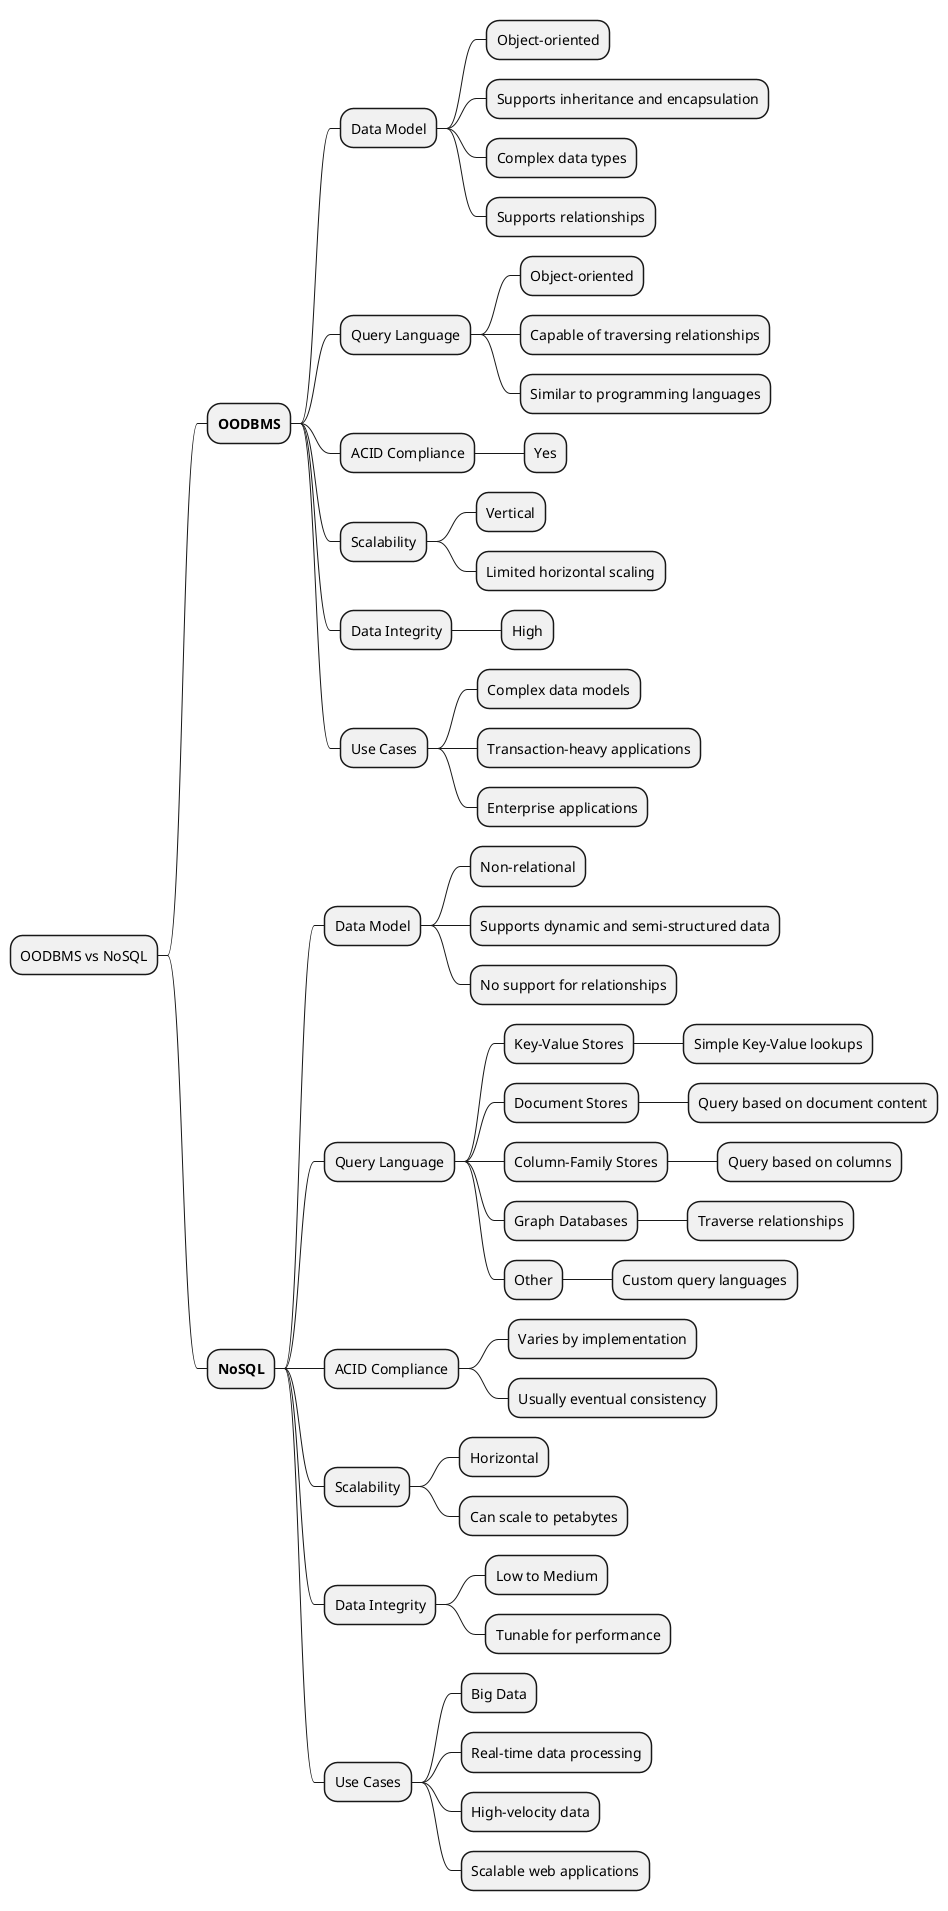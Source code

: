 @startmindmap

* OODBMS vs NoSQL
** **OODBMS**
*** Data Model
**** Object-oriented
**** Supports inheritance and encapsulation
**** Complex data types
**** Supports relationships
*** Query Language
**** Object-oriented
**** Capable of traversing relationships
**** Similar to programming languages
*** ACID Compliance
**** Yes
*** Scalability
**** Vertical
**** Limited horizontal scaling
*** Data Integrity
**** High
*** Use Cases
**** Complex data models
**** Transaction-heavy applications
**** Enterprise applications
** **NoSQL**
*** Data Model
**** Non-relational
**** Supports dynamic and semi-structured data
**** No support for relationships
*** Query Language
**** Key-Value Stores
***** Simple Key-Value lookups
**** Document Stores
***** Query based on document content
**** Column-Family Stores
***** Query based on columns
**** Graph Databases
***** Traverse relationships
**** Other
***** Custom query languages
*** ACID Compliance
**** Varies by implementation
**** Usually eventual consistency
*** Scalability
**** Horizontal
**** Can scale to petabytes
*** Data Integrity
**** Low to Medium
**** Tunable for performance
*** Use Cases
**** Big Data
**** Real-time data processing
**** High-velocity data
**** Scalable web applications

@endmindmap
